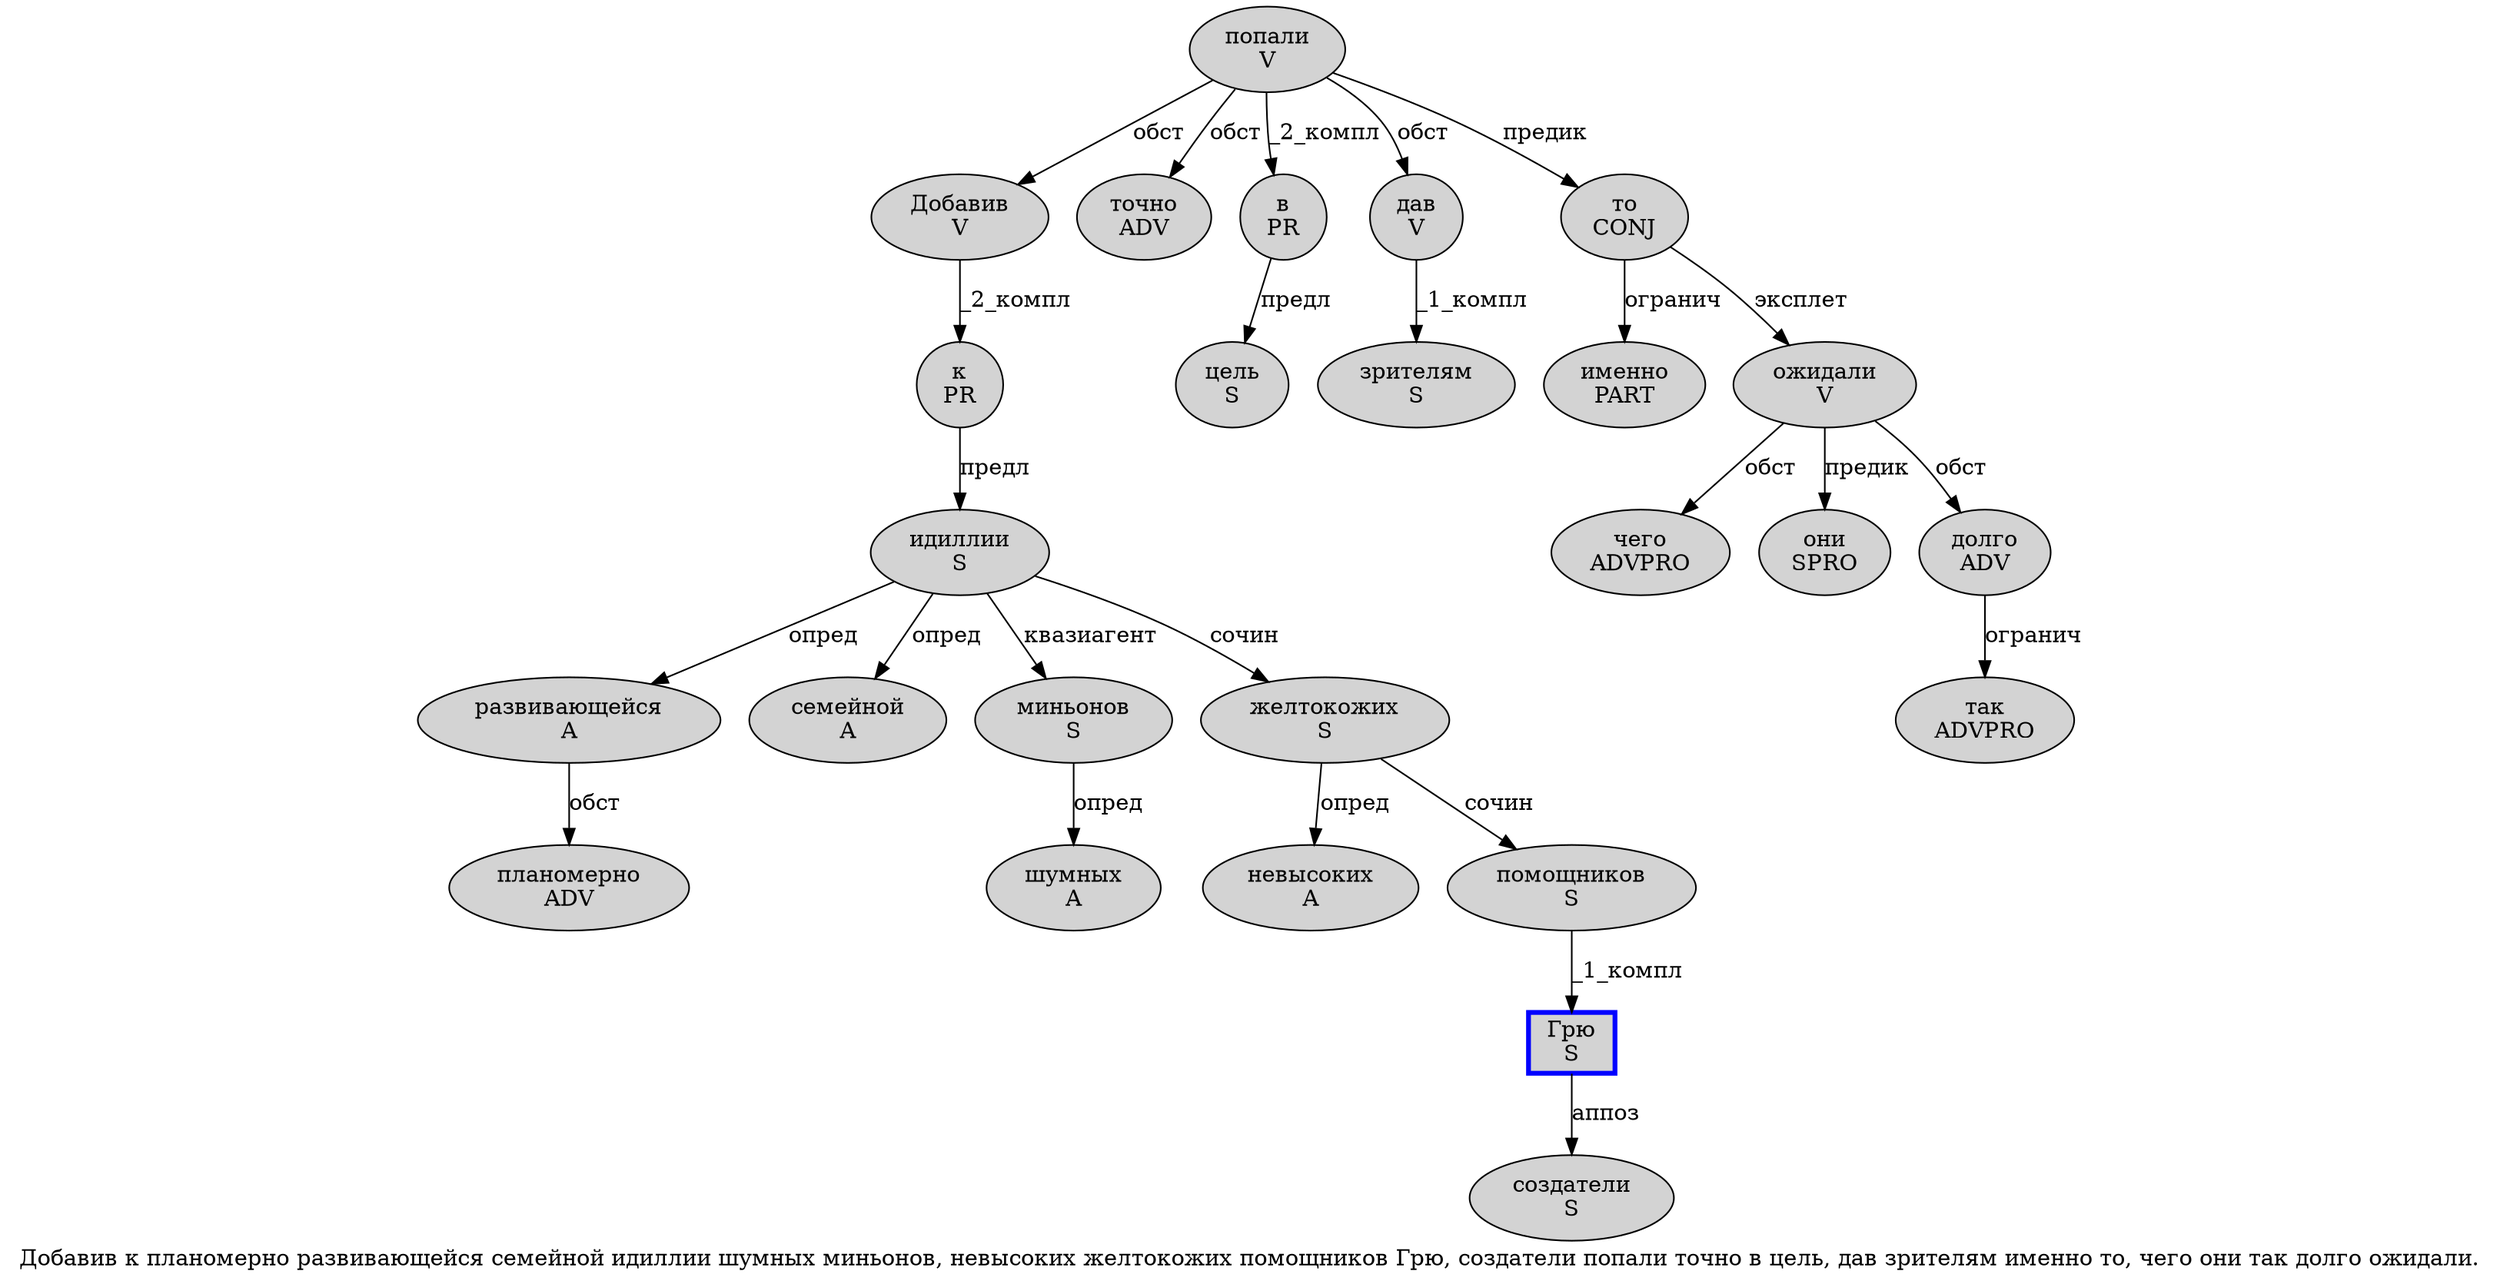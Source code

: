 digraph SENTENCE_2841 {
	graph [label="Добавив к планомерно развивающейся семейной идиллии шумных миньонов, невысоких желтокожих помощников Грю, создатели попали точно в цель, дав зрителям именно то, чего они так долго ожидали."]
	node [style=filled]
		0 [label="Добавив
V" color="" fillcolor=lightgray penwidth=1 shape=ellipse]
		1 [label="к
PR" color="" fillcolor=lightgray penwidth=1 shape=ellipse]
		2 [label="планомерно
ADV" color="" fillcolor=lightgray penwidth=1 shape=ellipse]
		3 [label="развивающейся
A" color="" fillcolor=lightgray penwidth=1 shape=ellipse]
		4 [label="семейной
A" color="" fillcolor=lightgray penwidth=1 shape=ellipse]
		5 [label="идиллии
S" color="" fillcolor=lightgray penwidth=1 shape=ellipse]
		6 [label="шумных
A" color="" fillcolor=lightgray penwidth=1 shape=ellipse]
		7 [label="миньонов
S" color="" fillcolor=lightgray penwidth=1 shape=ellipse]
		9 [label="невысоких
A" color="" fillcolor=lightgray penwidth=1 shape=ellipse]
		10 [label="желтокожих
S" color="" fillcolor=lightgray penwidth=1 shape=ellipse]
		11 [label="помощников
S" color="" fillcolor=lightgray penwidth=1 shape=ellipse]
		12 [label="Грю
S" color=blue fillcolor=lightgray penwidth=3 shape=box]
		14 [label="создатели
S" color="" fillcolor=lightgray penwidth=1 shape=ellipse]
		15 [label="попали
V" color="" fillcolor=lightgray penwidth=1 shape=ellipse]
		16 [label="точно
ADV" color="" fillcolor=lightgray penwidth=1 shape=ellipse]
		17 [label="в
PR" color="" fillcolor=lightgray penwidth=1 shape=ellipse]
		18 [label="цель
S" color="" fillcolor=lightgray penwidth=1 shape=ellipse]
		20 [label="дав
V" color="" fillcolor=lightgray penwidth=1 shape=ellipse]
		21 [label="зрителям
S" color="" fillcolor=lightgray penwidth=1 shape=ellipse]
		22 [label="именно
PART" color="" fillcolor=lightgray penwidth=1 shape=ellipse]
		23 [label="то
CONJ" color="" fillcolor=lightgray penwidth=1 shape=ellipse]
		25 [label="чего
ADVPRO" color="" fillcolor=lightgray penwidth=1 shape=ellipse]
		26 [label="они
SPRO" color="" fillcolor=lightgray penwidth=1 shape=ellipse]
		27 [label="так
ADVPRO" color="" fillcolor=lightgray penwidth=1 shape=ellipse]
		28 [label="долго
ADV" color="" fillcolor=lightgray penwidth=1 shape=ellipse]
		29 [label="ожидали
V" color="" fillcolor=lightgray penwidth=1 shape=ellipse]
			29 -> 25 [label="обст"]
			29 -> 26 [label="предик"]
			29 -> 28 [label="обст"]
			12 -> 14 [label="аппоз"]
			11 -> 12 [label="_1_компл"]
			10 -> 9 [label="опред"]
			10 -> 11 [label="сочин"]
			20 -> 21 [label="_1_компл"]
			28 -> 27 [label="огранич"]
			0 -> 1 [label="_2_компл"]
			17 -> 18 [label="предл"]
			5 -> 3 [label="опред"]
			5 -> 4 [label="опред"]
			5 -> 7 [label="квазиагент"]
			5 -> 10 [label="сочин"]
			3 -> 2 [label="обст"]
			23 -> 22 [label="огранич"]
			23 -> 29 [label="эксплет"]
			15 -> 0 [label="обст"]
			15 -> 16 [label="обст"]
			15 -> 17 [label="_2_компл"]
			15 -> 20 [label="обст"]
			15 -> 23 [label="предик"]
			7 -> 6 [label="опред"]
			1 -> 5 [label="предл"]
}